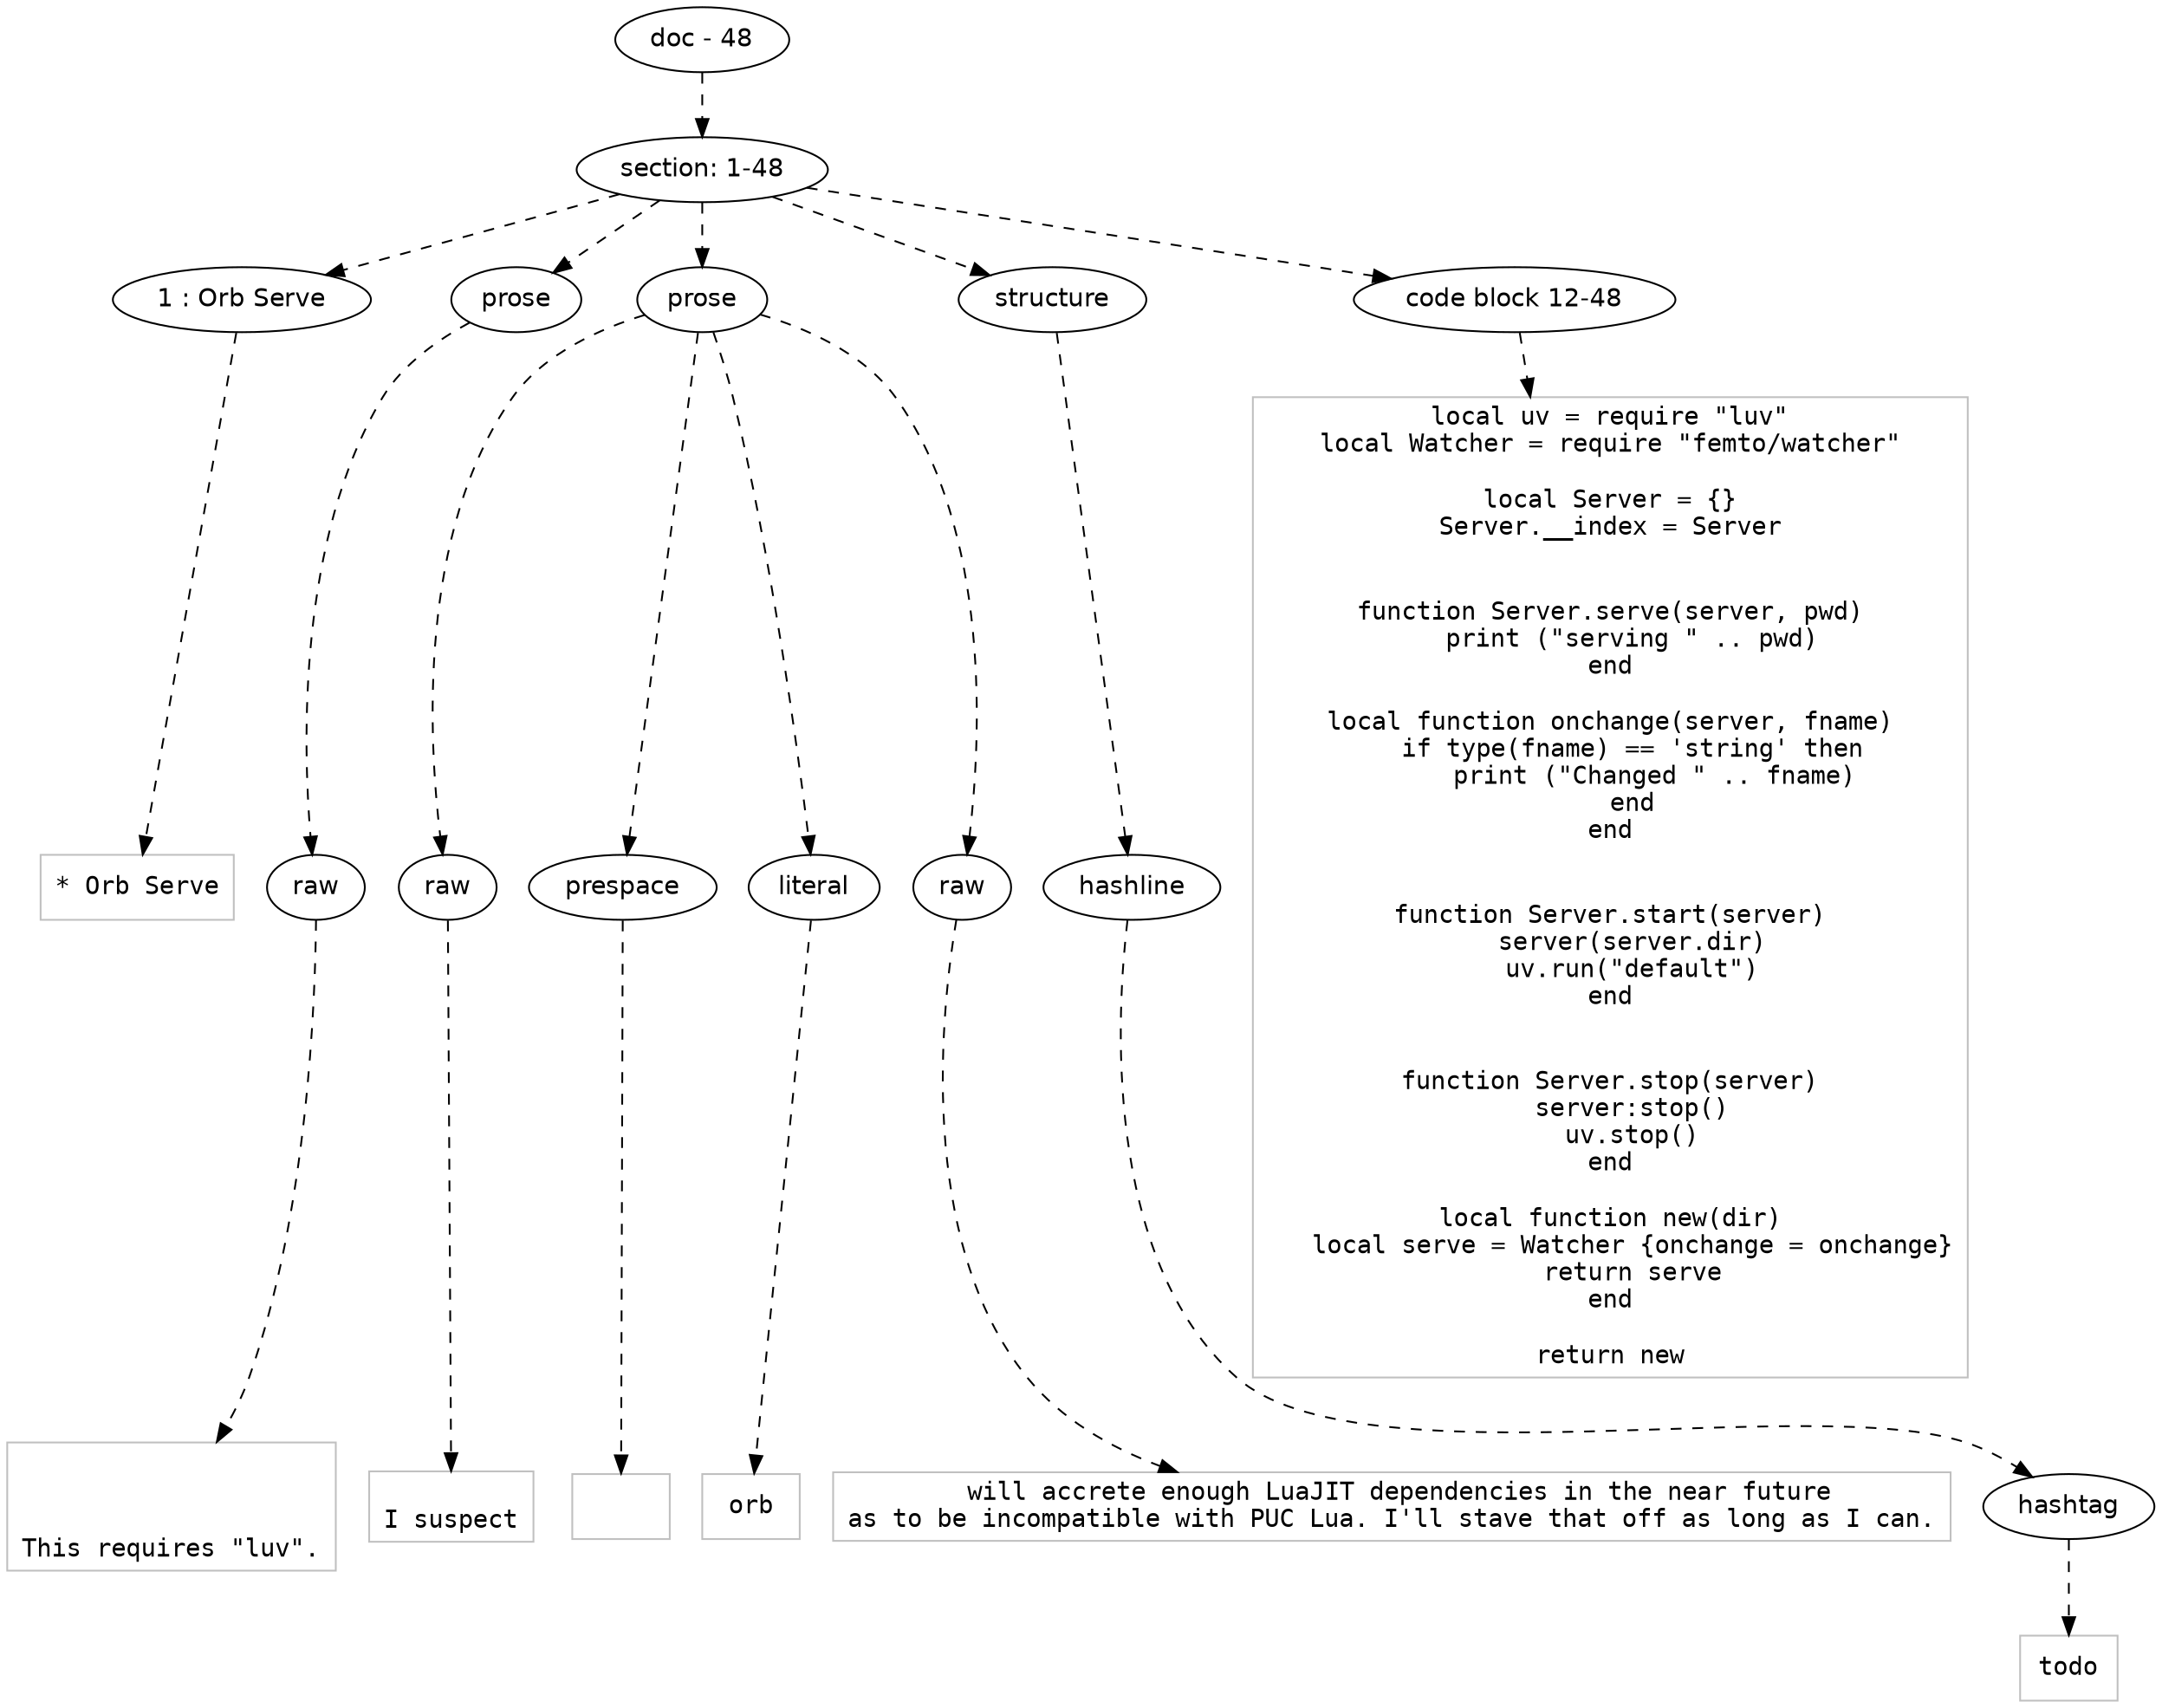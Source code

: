 digraph lpegNode {

node [fontname=Helvetica]
edge [style=dashed]

doc_0 [label="doc - 48"]


doc_0 -> { section_1}
{rank=same; section_1}

section_1 [label="section: 1-48"]


// END RANK doc_0

section_1 -> { header_2 prose_3 prose_4 structure_5 codeblock_6}
{rank=same; header_2 prose_3 prose_4 structure_5 codeblock_6}

header_2 [label="1 : Orb Serve"]

prose_3 [label="prose"]

prose_4 [label="prose"]

structure_5 [label="structure"]

codeblock_6 [label="code block 12-48"]


// END RANK section_1

header_2 -> leaf_7
leaf_7  [color=Gray,shape=rectangle,fontname=Inconsolata,label="* Orb Serve"]
// END RANK header_2

prose_3 -> { raw_8}
{rank=same; raw_8}

raw_8 [label="raw"]


// END RANK prose_3

raw_8 -> leaf_9
leaf_9  [color=Gray,shape=rectangle,fontname=Inconsolata,label="


This requires \"luv\".
"]
// END RANK raw_8

prose_4 -> { raw_10 prespace_11 literal_12 raw_13}
{rank=same; raw_10 prespace_11 literal_12 raw_13}

raw_10 [label="raw"]

prespace_11 [label="prespace"]

literal_12 [label="literal"]

raw_13 [label="raw"]


// END RANK prose_4

raw_10 -> leaf_14
leaf_14  [color=Gray,shape=rectangle,fontname=Inconsolata,label="
I suspect"]
// END RANK raw_10

prespace_11 -> leaf_15
leaf_15  [color=Gray,shape=rectangle,fontname=Inconsolata,label=" "]
// END RANK prespace_11

literal_12 -> leaf_16
leaf_16  [color=Gray,shape=rectangle,fontname=Inconsolata,label="orb"]
// END RANK literal_12

raw_13 -> leaf_17
leaf_17  [color=Gray,shape=rectangle,fontname=Inconsolata,label=" will accrete enough LuaJIT dependencies in the near future
as to be incompatible with PUC Lua. I'll stave that off as long as I can.
"]
// END RANK raw_13

structure_5 -> { hashline_18}
{rank=same; hashline_18}

hashline_18 [label="hashline"]


// END RANK structure_5

hashline_18 -> { hashtag_19}
{rank=same; hashtag_19}

hashtag_19 [label="hashtag"]


// END RANK hashline_18

hashtag_19 -> leaf_20
leaf_20  [color=Gray,shape=rectangle,fontname=Inconsolata,label="todo"]
// END RANK hashtag_19

codeblock_6 -> leaf_21
leaf_21  [color=Gray,shape=rectangle,fontname=Inconsolata,label="local uv = require \"luv\"
local Watcher = require \"femto/watcher\"

local Server = {}
Server.__index = Server


function Server.serve(server, pwd)
   print (\"serving \" .. pwd)
end

local function onchange(server, fname)
   if type(fname) == 'string' then
      print (\"Changed \" .. fname)
   end
end


function Server.start(server)
   server(server.dir)
   uv.run(\"default\")
end


function Server.stop(server)
   server:stop()
   uv.stop()
end

local function new(dir)
   local serve = Watcher {onchange = onchange}
   return serve
end

return new"]
// END RANK codeblock_6


}
